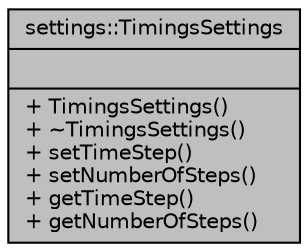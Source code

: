 digraph "settings::TimingsSettings"
{
 // LATEX_PDF_SIZE
  edge [fontname="Helvetica",fontsize="10",labelfontname="Helvetica",labelfontsize="10"];
  node [fontname="Helvetica",fontsize="10",shape=record];
  Node1 [label="{settings::TimingsSettings\n||+ TimingsSettings()\l+ ~TimingsSettings()\l+ setTimeStep()\l+ setNumberOfSteps()\l+ getTimeStep()\l+ getNumberOfSteps()\l}",height=0.2,width=0.4,color="black", fillcolor="grey75", style="filled", fontcolor="black",tooltip="static class to store settings of timings"];
}
